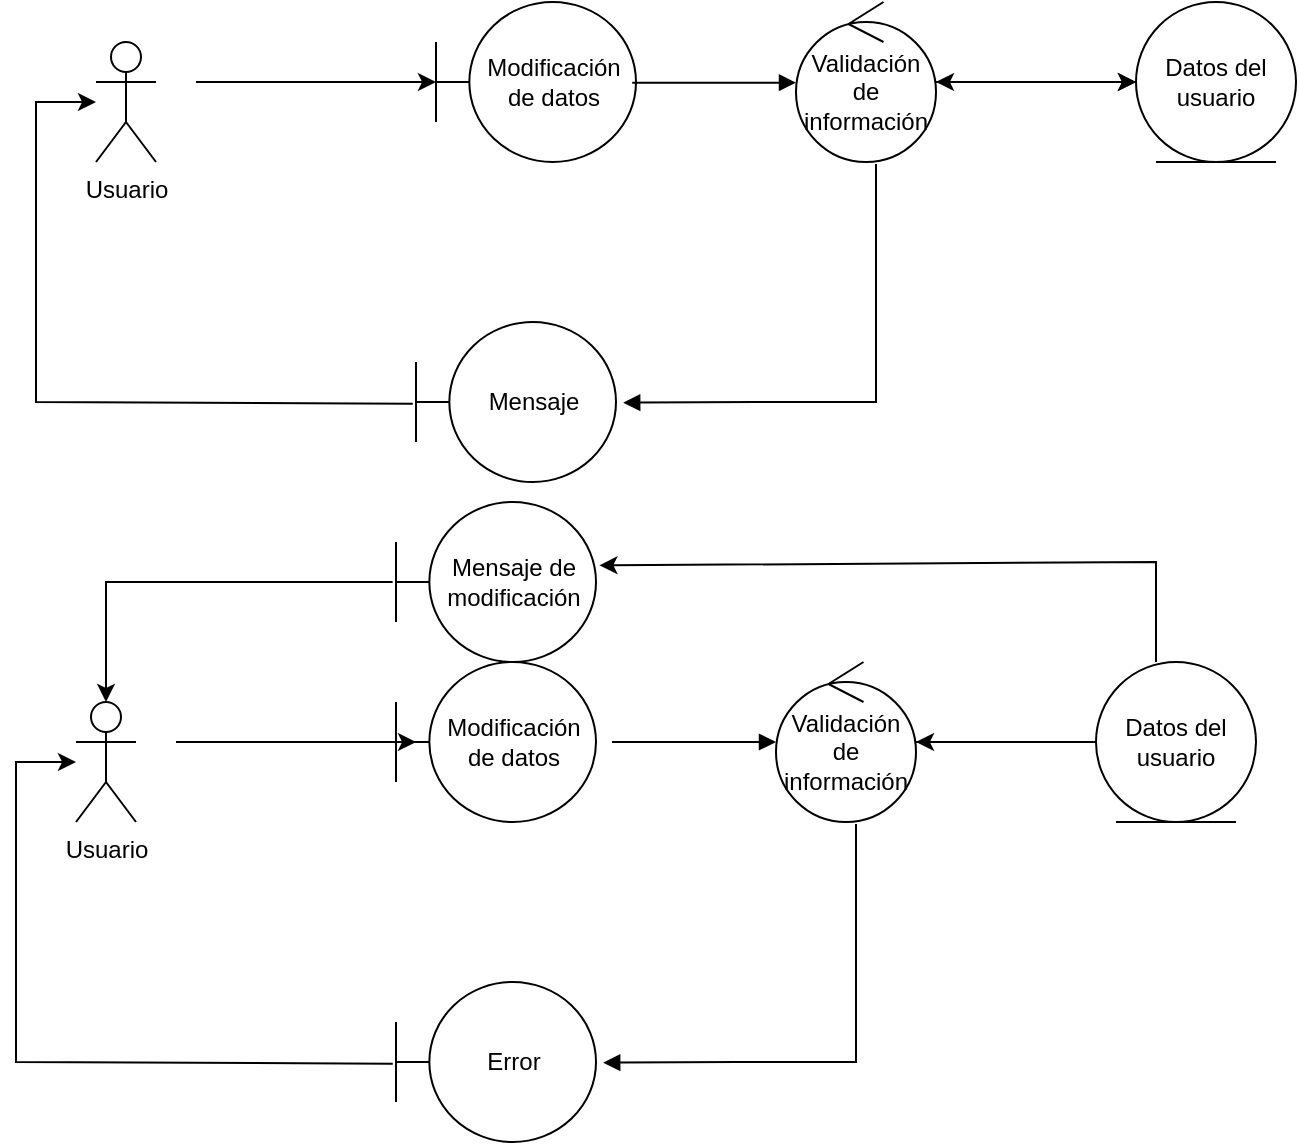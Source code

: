 <mxfile version="25.0.3">
  <diagram name="Página-1" id="k7DgIlNx19OB_0JjVa8J">
    <mxGraphModel dx="1195" dy="650" grid="1" gridSize="10" guides="1" tooltips="1" connect="1" arrows="1" fold="1" page="1" pageScale="1" pageWidth="850" pageHeight="1100" math="0" shadow="0">
      <root>
        <mxCell id="0" />
        <mxCell id="1" parent="0" />
        <mxCell id="IWOhlPsnRBntiMOB0Da2-1" value="Usuario" style="shape=umlActor;verticalLabelPosition=bottom;verticalAlign=top;html=1;outlineConnect=0;" vertex="1" parent="1">
          <mxGeometry x="110" y="380" width="30" height="60" as="geometry" />
        </mxCell>
        <mxCell id="IWOhlPsnRBntiMOB0Da2-2" value="" style="endArrow=classic;html=1;rounded=0;" edge="1" parent="1" target="IWOhlPsnRBntiMOB0Da2-3">
          <mxGeometry width="50" height="50" relative="1" as="geometry">
            <mxPoint x="160" y="400" as="sourcePoint" />
            <mxPoint x="290" y="400" as="targetPoint" />
          </mxGeometry>
        </mxCell>
        <mxCell id="IWOhlPsnRBntiMOB0Da2-3" value="Modificación de datos" style="shape=umlBoundary;whiteSpace=wrap;html=1;" vertex="1" parent="1">
          <mxGeometry x="280" y="360" width="100" height="80" as="geometry" />
        </mxCell>
        <mxCell id="IWOhlPsnRBntiMOB0Da2-4" value="" style="html=1;verticalAlign=bottom;endArrow=block;curved=0;rounded=0;entryX=0;entryY=0.504;entryDx=0;entryDy=0;entryPerimeter=0;exitX=0.981;exitY=0.504;exitDx=0;exitDy=0;exitPerimeter=0;" edge="1" parent="1" source="IWOhlPsnRBntiMOB0Da2-3" target="IWOhlPsnRBntiMOB0Da2-5">
          <mxGeometry width="80" relative="1" as="geometry">
            <mxPoint x="380" y="399.71" as="sourcePoint" />
            <mxPoint x="460" y="399.71" as="targetPoint" />
          </mxGeometry>
        </mxCell>
        <mxCell id="IWOhlPsnRBntiMOB0Da2-35" value="" style="edgeStyle=orthogonalEdgeStyle;rounded=0;orthogonalLoop=1;jettySize=auto;html=1;" edge="1" parent="1" source="IWOhlPsnRBntiMOB0Da2-5" target="IWOhlPsnRBntiMOB0Da2-8">
          <mxGeometry relative="1" as="geometry" />
        </mxCell>
        <mxCell id="IWOhlPsnRBntiMOB0Da2-5" value="Validación de información" style="ellipse;shape=umlControl;whiteSpace=wrap;html=1;" vertex="1" parent="1">
          <mxGeometry x="460" y="360" width="70" height="80" as="geometry" />
        </mxCell>
        <mxCell id="IWOhlPsnRBntiMOB0Da2-6" value="" style="endArrow=classic;startArrow=classic;html=1;rounded=0;entryX=0;entryY=0.5;entryDx=0;entryDy=0;" edge="1" parent="1" source="IWOhlPsnRBntiMOB0Da2-5" target="IWOhlPsnRBntiMOB0Da2-8">
          <mxGeometry width="50" height="50" relative="1" as="geometry">
            <mxPoint x="530" y="400" as="sourcePoint" />
            <mxPoint x="630" y="400" as="targetPoint" />
          </mxGeometry>
        </mxCell>
        <mxCell id="IWOhlPsnRBntiMOB0Da2-8" value="Datos del usuario" style="ellipse;shape=umlEntity;whiteSpace=wrap;html=1;" vertex="1" parent="1">
          <mxGeometry x="630" y="360" width="80" height="80" as="geometry" />
        </mxCell>
        <mxCell id="IWOhlPsnRBntiMOB0Da2-9" value="" style="html=1;verticalAlign=bottom;endArrow=block;curved=0;rounded=0;entryX=1.036;entryY=0.504;entryDx=0;entryDy=0;entryPerimeter=0;" edge="1" parent="1" target="IWOhlPsnRBntiMOB0Da2-12">
          <mxGeometry x="0.004" width="80" relative="1" as="geometry">
            <mxPoint x="500" y="441" as="sourcePoint" />
            <mxPoint x="495" y="520" as="targetPoint" />
            <Array as="points">
              <mxPoint x="500" y="560" />
              <mxPoint x="440" y="560" />
            </Array>
            <mxPoint as="offset" />
          </mxGeometry>
        </mxCell>
        <mxCell id="IWOhlPsnRBntiMOB0Da2-12" value="Mensaje" style="shape=umlBoundary;whiteSpace=wrap;html=1;" vertex="1" parent="1">
          <mxGeometry x="270" y="520" width="100" height="80" as="geometry" />
        </mxCell>
        <mxCell id="IWOhlPsnRBntiMOB0Da2-13" value="" style="endArrow=classic;html=1;rounded=0;exitX=-0.016;exitY=0.511;exitDx=0;exitDy=0;exitPerimeter=0;" edge="1" parent="1" source="IWOhlPsnRBntiMOB0Da2-12" target="IWOhlPsnRBntiMOB0Da2-1">
          <mxGeometry width="50" height="50" relative="1" as="geometry">
            <mxPoint x="260" y="560" as="sourcePoint" />
            <mxPoint x="70" y="560" as="targetPoint" />
            <Array as="points">
              <mxPoint x="80" y="560" />
              <mxPoint x="80" y="410" />
            </Array>
          </mxGeometry>
        </mxCell>
        <mxCell id="IWOhlPsnRBntiMOB0Da2-36" value="Usuario" style="shape=umlActor;verticalLabelPosition=bottom;verticalAlign=top;html=1;outlineConnect=0;" vertex="1" parent="1">
          <mxGeometry x="100" y="710" width="30" height="60" as="geometry" />
        </mxCell>
        <mxCell id="IWOhlPsnRBntiMOB0Da2-37" value="" style="endArrow=classic;html=1;rounded=0;" edge="1" parent="1">
          <mxGeometry width="50" height="50" relative="1" as="geometry">
            <mxPoint x="150" y="730" as="sourcePoint" />
            <mxPoint x="270" y="730" as="targetPoint" />
          </mxGeometry>
        </mxCell>
        <mxCell id="IWOhlPsnRBntiMOB0Da2-38" value="" style="html=1;verticalAlign=bottom;endArrow=block;curved=0;rounded=0;entryX=0;entryY=0.504;entryDx=0;entryDy=0;entryPerimeter=0;exitX=0.981;exitY=0.504;exitDx=0;exitDy=0;exitPerimeter=0;" edge="1" parent="1">
          <mxGeometry width="80" relative="1" as="geometry">
            <mxPoint x="368" y="730" as="sourcePoint" />
            <mxPoint x="450" y="730" as="targetPoint" />
          </mxGeometry>
        </mxCell>
        <mxCell id="IWOhlPsnRBntiMOB0Da2-39" value="" style="edgeStyle=orthogonalEdgeStyle;rounded=0;orthogonalLoop=1;jettySize=auto;html=1;" edge="1" parent="1">
          <mxGeometry relative="1" as="geometry">
            <mxPoint x="520" y="730" as="sourcePoint" />
            <mxPoint x="620" y="730" as="targetPoint" />
          </mxGeometry>
        </mxCell>
        <mxCell id="IWOhlPsnRBntiMOB0Da2-40" value="" style="endArrow=classic;startArrow=classic;html=1;rounded=0;entryX=0;entryY=0.5;entryDx=0;entryDy=0;" edge="1" parent="1">
          <mxGeometry width="50" height="50" relative="1" as="geometry">
            <mxPoint x="520" y="730" as="sourcePoint" />
            <mxPoint x="620" y="730" as="targetPoint" />
          </mxGeometry>
        </mxCell>
        <mxCell id="IWOhlPsnRBntiMOB0Da2-41" value="" style="html=1;verticalAlign=bottom;endArrow=block;curved=0;rounded=0;entryX=1.036;entryY=0.504;entryDx=0;entryDy=0;entryPerimeter=0;" edge="1" parent="1" target="IWOhlPsnRBntiMOB0Da2-42">
          <mxGeometry x="0.004" width="80" relative="1" as="geometry">
            <mxPoint x="490" y="771" as="sourcePoint" />
            <mxPoint x="485" y="850" as="targetPoint" />
            <Array as="points">
              <mxPoint x="490" y="890" />
              <mxPoint x="430" y="890" />
            </Array>
            <mxPoint as="offset" />
          </mxGeometry>
        </mxCell>
        <mxCell id="IWOhlPsnRBntiMOB0Da2-42" value="Error" style="shape=umlBoundary;whiteSpace=wrap;html=1;" vertex="1" parent="1">
          <mxGeometry x="260" y="850" width="100" height="80" as="geometry" />
        </mxCell>
        <mxCell id="IWOhlPsnRBntiMOB0Da2-43" value="" style="endArrow=classic;html=1;rounded=0;exitX=-0.016;exitY=0.511;exitDx=0;exitDy=0;exitPerimeter=0;" edge="1" parent="1" source="IWOhlPsnRBntiMOB0Da2-42" target="IWOhlPsnRBntiMOB0Da2-36">
          <mxGeometry width="50" height="50" relative="1" as="geometry">
            <mxPoint x="250" y="890" as="sourcePoint" />
            <mxPoint x="60" y="890" as="targetPoint" />
            <Array as="points">
              <mxPoint x="70" y="890" />
              <mxPoint x="70" y="740" />
            </Array>
          </mxGeometry>
        </mxCell>
        <mxCell id="IWOhlPsnRBntiMOB0Da2-44" value="Modificación de datos" style="shape=umlBoundary;whiteSpace=wrap;html=1;" vertex="1" parent="1">
          <mxGeometry x="260" y="690" width="100" height="80" as="geometry" />
        </mxCell>
        <mxCell id="IWOhlPsnRBntiMOB0Da2-45" value="Validación de información" style="ellipse;shape=umlControl;whiteSpace=wrap;html=1;" vertex="1" parent="1">
          <mxGeometry x="450" y="690" width="70" height="80" as="geometry" />
        </mxCell>
        <mxCell id="IWOhlPsnRBntiMOB0Da2-46" value="Datos del usuario" style="ellipse;shape=umlEntity;whiteSpace=wrap;html=1;" vertex="1" parent="1">
          <mxGeometry x="610" y="690" width="80" height="80" as="geometry" />
        </mxCell>
        <mxCell id="IWOhlPsnRBntiMOB0Da2-47" value="Mensaje de modificación" style="shape=umlBoundary;whiteSpace=wrap;html=1;" vertex="1" parent="1">
          <mxGeometry x="260" y="610" width="100" height="80" as="geometry" />
        </mxCell>
        <mxCell id="IWOhlPsnRBntiMOB0Da2-48" value="" style="endArrow=classic;html=1;rounded=0;exitX=-0.017;exitY=0.5;exitDx=0;exitDy=0;exitPerimeter=0;entryX=0.5;entryY=0;entryDx=0;entryDy=0;entryPerimeter=0;" edge="1" parent="1" source="IWOhlPsnRBntiMOB0Da2-47" target="IWOhlPsnRBntiMOB0Da2-36">
          <mxGeometry width="50" height="50" relative="1" as="geometry">
            <mxPoint x="80" y="675" as="sourcePoint" />
            <mxPoint x="130" y="625" as="targetPoint" />
            <Array as="points">
              <mxPoint x="115" y="650" />
            </Array>
          </mxGeometry>
        </mxCell>
        <mxCell id="IWOhlPsnRBntiMOB0Da2-49" value="" style="endArrow=classic;html=1;rounded=0;entryX=1.017;entryY=0.396;entryDx=0;entryDy=0;entryPerimeter=0;exitX=0.375;exitY=0;exitDx=0;exitDy=0;exitPerimeter=0;" edge="1" parent="1" source="IWOhlPsnRBntiMOB0Da2-46" target="IWOhlPsnRBntiMOB0Da2-47">
          <mxGeometry width="50" height="50" relative="1" as="geometry">
            <mxPoint x="660" y="650" as="sourcePoint" />
            <mxPoint x="360" y="620" as="targetPoint" />
            <Array as="points">
              <mxPoint x="640" y="640" />
            </Array>
          </mxGeometry>
        </mxCell>
      </root>
    </mxGraphModel>
  </diagram>
</mxfile>
